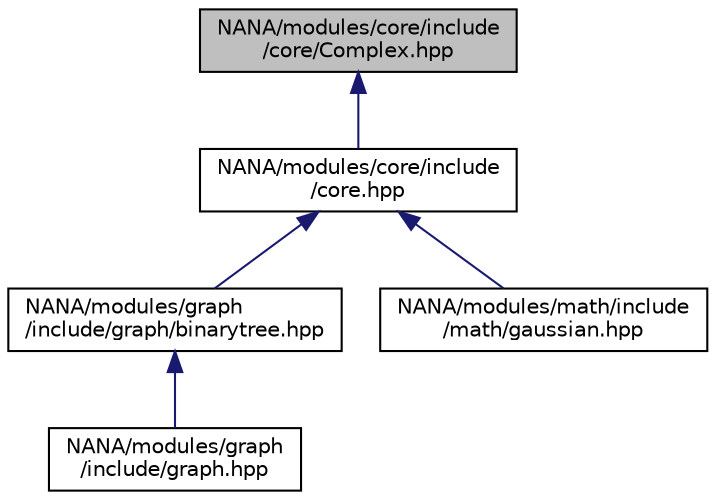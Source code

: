 digraph "NANA/modules/core/include/core/Complex.hpp"
{
 // LATEX_PDF_SIZE
  edge [fontname="Helvetica",fontsize="10",labelfontname="Helvetica",labelfontsize="10"];
  node [fontname="Helvetica",fontsize="10",shape=record];
  Node1 [label="NANA/modules/core/include\l/core/Complex.hpp",height=0.2,width=0.4,color="black", fillcolor="grey75", style="filled", fontcolor="black",tooltip="实现复数"];
  Node1 -> Node2 [dir="back",color="midnightblue",fontsize="10",style="solid",fontname="Helvetica"];
  Node2 [label="NANA/modules/core/include\l/core.hpp",height=0.2,width=0.4,color="black", fillcolor="white", style="filled",URL="$core_8hpp.html",tooltip="包含基本的数据结构等"];
  Node2 -> Node3 [dir="back",color="midnightblue",fontsize="10",style="solid",fontname="Helvetica"];
  Node3 [label="NANA/modules/graph\l/include/graph/binarytree.hpp",height=0.2,width=0.4,color="black", fillcolor="white", style="filled",URL="$binarytree_8hpp.html",tooltip="实现二叉树的模板"];
  Node3 -> Node4 [dir="back",color="midnightblue",fontsize="10",style="solid",fontname="Helvetica"];
  Node4 [label="NANA/modules/graph\l/include/graph.hpp",height=0.2,width=0.4,color="black", fillcolor="white", style="filled",URL="$graph_8hpp.html",tooltip="实现图论相关算法"];
  Node2 -> Node5 [dir="back",color="midnightblue",fontsize="10",style="solid",fontname="Helvetica"];
  Node5 [label="NANA/modules/math/include\l/math/gaussian.hpp",height=0.2,width=0.4,color="black", fillcolor="white", style="filled",URL="$gaussian_8hpp_source.html",tooltip=" "];
}

